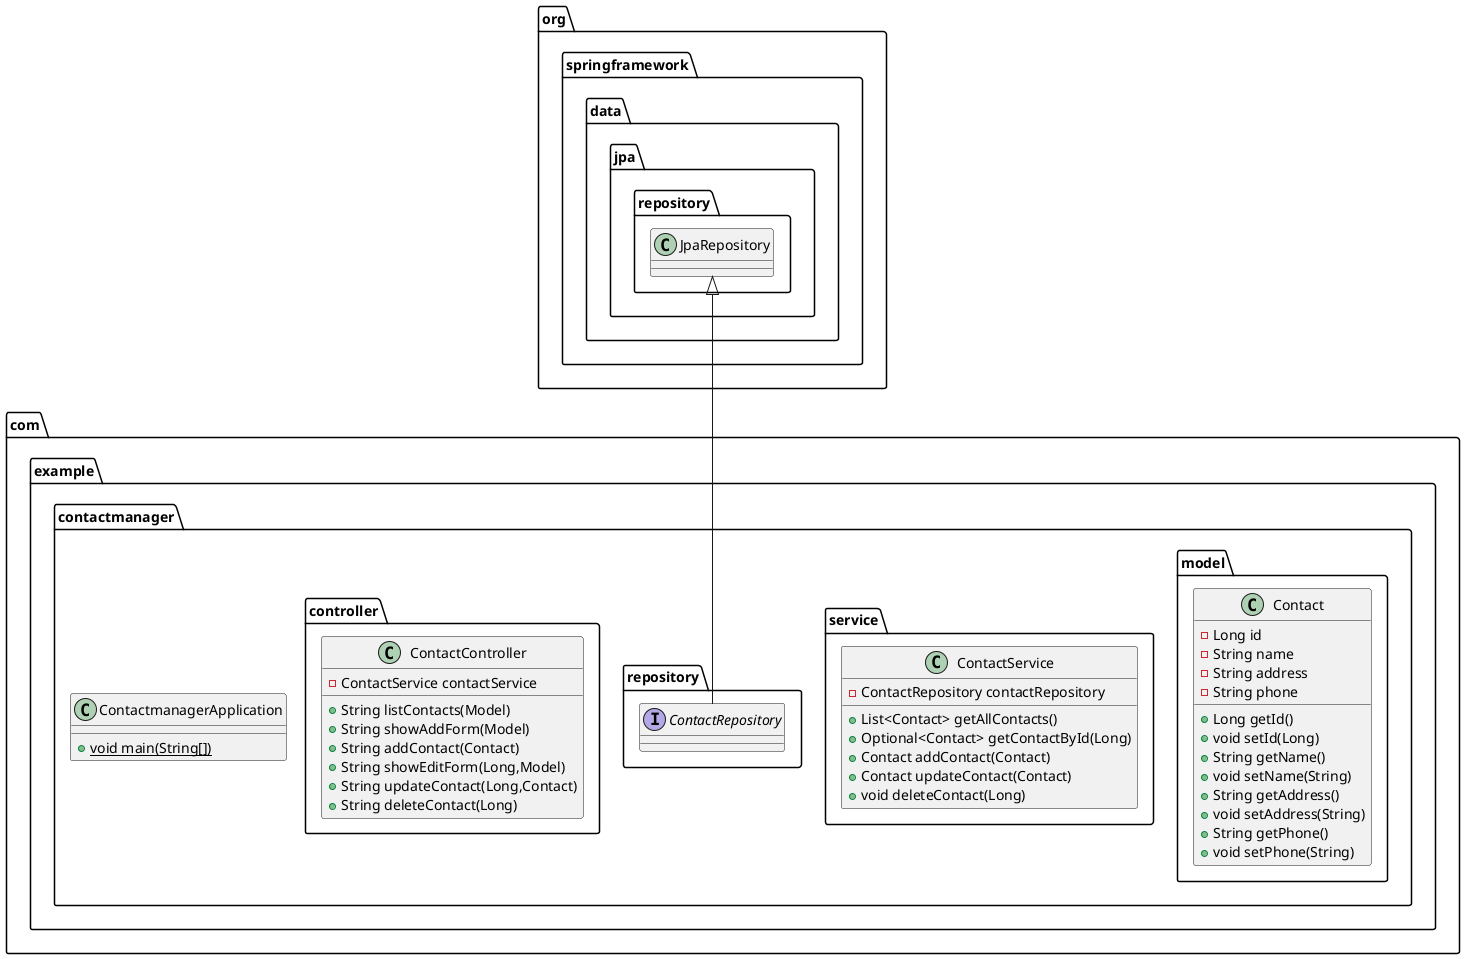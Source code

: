 @startuml
class com.example.contactmanager.model.Contact {
- Long id
- String name
- String address
- String phone
+ Long getId()
+ void setId(Long)
+ String getName()
+ void setName(String)
+ String getAddress()
+ void setAddress(String)
+ String getPhone()
+ void setPhone(String)
}
class com.example.contactmanager.service.ContactService {
- ContactRepository contactRepository
+ List<Contact> getAllContacts()
+ Optional<Contact> getContactById(Long)
+ Contact addContact(Contact)
+ Contact updateContact(Contact)
+ void deleteContact(Long)
}
interface com.example.contactmanager.repository.ContactRepository {
}
class com.example.contactmanager.ContactmanagerApplication {
+ {static} void main(String[])
}
class com.example.contactmanager.controller.ContactController {
- ContactService contactService
+ String listContacts(Model)
+ String showAddForm(Model)
+ String addContact(Contact)
+ String showEditForm(Long,Model)
+ String updateContact(Long,Contact)
+ String deleteContact(Long)
}


org.springframework.data.jpa.repository.JpaRepository <|-- com.example.contactmanager.repository.ContactRepository
@enduml